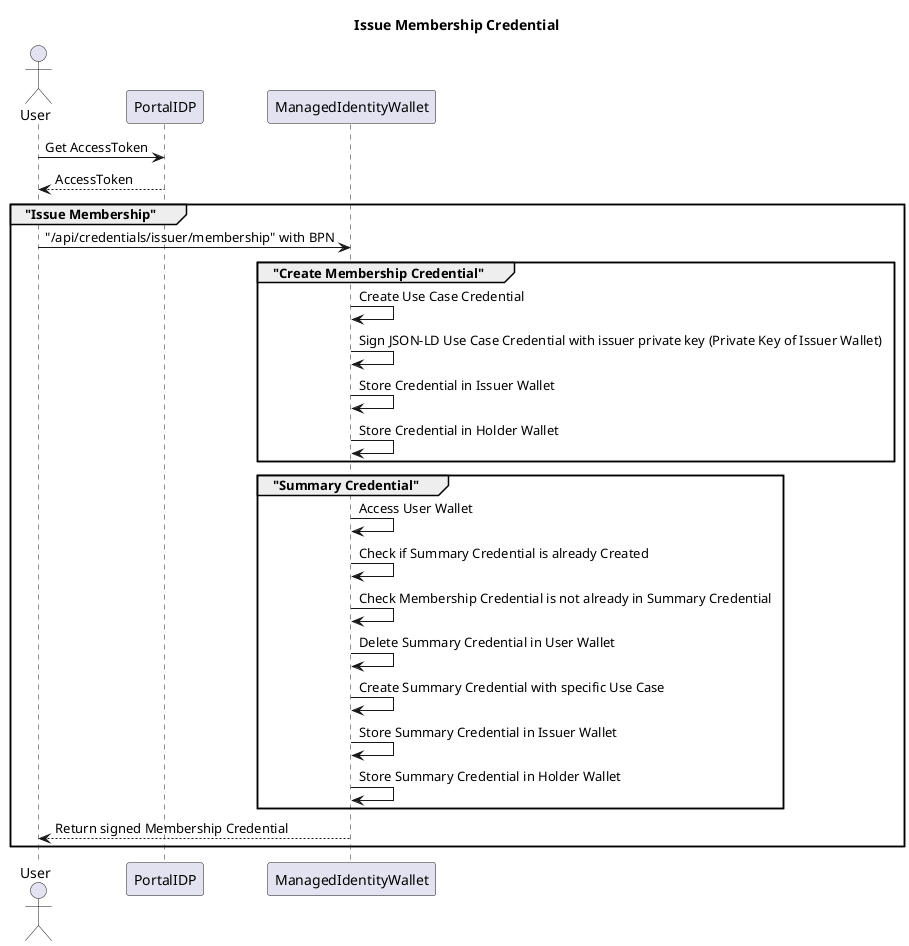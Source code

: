 @startuml
title Issue Membership Credential

actor User as User

participant PortalIDP as keycloak
participant ManagedIdentityWallet as MIW

box "Get Accesstoken"
  User -> keycloak: Get AccessToken
  keycloak --> User: AccessToken
end box

group "Issue Membership"
    User -> MIW: "/api/credentials/issuer/membership" with BPN
    group "Create Membership Credential" 
        MIW -> MIW: Create Use Case Credential
        MIW -> MIW: Sign JSON-LD Use Case Credential with issuer private key (Private Key of Issuer Wallet)
        MIW -> MIW: Store Credential in Issuer Wallet
        MIW -> MIW: Store Credential in Holder Wallet
    end group
    group "Summary Credential" 
        MIW -> MIW: Access User Wallet
        MIW -> MIW: Check if Summary Credential is already Created
        MIW -> MIW: Check Membership Credential is not already in Summary Credential
        MIW -> MIW: Delete Summary Credential in User Wallet
        MIW -> MIW: Create Summary Credential with specific Use Case
        MIW -> MIW: Store Summary Credential in Issuer Wallet
        MIW -> MIW: Store Summary Credential in Holder Wallet
    end group
    MIW --> User: Return signed Membership Credential
end group

@enduml